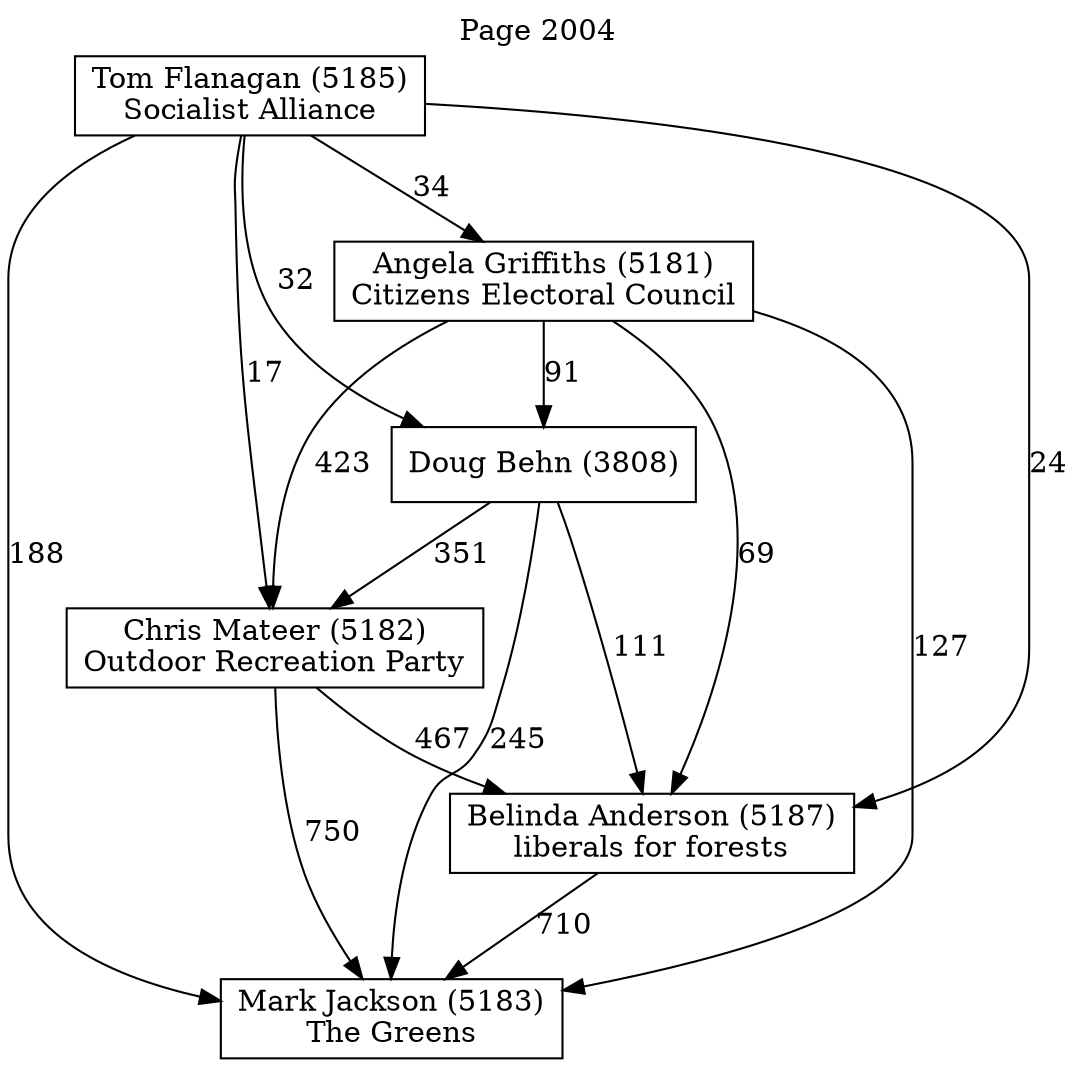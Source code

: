 // House preference flow
digraph "Mark Jackson (5183)_Page_2004" {
	graph [label="Page 2004" labelloc=t mclimit=10]
	node [shape=box]
	"Mark Jackson (5183)" [label="Mark Jackson (5183)
The Greens"]
	"Belinda Anderson (5187)" [label="Belinda Anderson (5187)
liberals for forests"]
	"Chris Mateer (5182)" [label="Chris Mateer (5182)
Outdoor Recreation Party"]
	"Doug Behn (3808)" [label="Doug Behn (3808)
"]
	"Angela Griffiths (5181)" [label="Angela Griffiths (5181)
Citizens Electoral Council"]
	"Tom Flanagan (5185)" [label="Tom Flanagan (5185)
Socialist Alliance"]
	"Mark Jackson (5183)" [label="Mark Jackson (5183)
The Greens"]
	"Chris Mateer (5182)" [label="Chris Mateer (5182)
Outdoor Recreation Party"]
	"Doug Behn (3808)" [label="Doug Behn (3808)
"]
	"Angela Griffiths (5181)" [label="Angela Griffiths (5181)
Citizens Electoral Council"]
	"Tom Flanagan (5185)" [label="Tom Flanagan (5185)
Socialist Alliance"]
	"Mark Jackson (5183)" [label="Mark Jackson (5183)
The Greens"]
	"Doug Behn (3808)" [label="Doug Behn (3808)
"]
	"Angela Griffiths (5181)" [label="Angela Griffiths (5181)
Citizens Electoral Council"]
	"Tom Flanagan (5185)" [label="Tom Flanagan (5185)
Socialist Alliance"]
	"Mark Jackson (5183)" [label="Mark Jackson (5183)
The Greens"]
	"Angela Griffiths (5181)" [label="Angela Griffiths (5181)
Citizens Electoral Council"]
	"Tom Flanagan (5185)" [label="Tom Flanagan (5185)
Socialist Alliance"]
	"Mark Jackson (5183)" [label="Mark Jackson (5183)
The Greens"]
	"Tom Flanagan (5185)" [label="Tom Flanagan (5185)
Socialist Alliance"]
	"Tom Flanagan (5185)" [label="Tom Flanagan (5185)
Socialist Alliance"]
	"Angela Griffiths (5181)" [label="Angela Griffiths (5181)
Citizens Electoral Council"]
	"Tom Flanagan (5185)" [label="Tom Flanagan (5185)
Socialist Alliance"]
	"Tom Flanagan (5185)" [label="Tom Flanagan (5185)
Socialist Alliance"]
	"Doug Behn (3808)" [label="Doug Behn (3808)
"]
	"Angela Griffiths (5181)" [label="Angela Griffiths (5181)
Citizens Electoral Council"]
	"Tom Flanagan (5185)" [label="Tom Flanagan (5185)
Socialist Alliance"]
	"Doug Behn (3808)" [label="Doug Behn (3808)
"]
	"Tom Flanagan (5185)" [label="Tom Flanagan (5185)
Socialist Alliance"]
	"Tom Flanagan (5185)" [label="Tom Flanagan (5185)
Socialist Alliance"]
	"Angela Griffiths (5181)" [label="Angela Griffiths (5181)
Citizens Electoral Council"]
	"Tom Flanagan (5185)" [label="Tom Flanagan (5185)
Socialist Alliance"]
	"Tom Flanagan (5185)" [label="Tom Flanagan (5185)
Socialist Alliance"]
	"Chris Mateer (5182)" [label="Chris Mateer (5182)
Outdoor Recreation Party"]
	"Doug Behn (3808)" [label="Doug Behn (3808)
"]
	"Angela Griffiths (5181)" [label="Angela Griffiths (5181)
Citizens Electoral Council"]
	"Tom Flanagan (5185)" [label="Tom Flanagan (5185)
Socialist Alliance"]
	"Chris Mateer (5182)" [label="Chris Mateer (5182)
Outdoor Recreation Party"]
	"Angela Griffiths (5181)" [label="Angela Griffiths (5181)
Citizens Electoral Council"]
	"Tom Flanagan (5185)" [label="Tom Flanagan (5185)
Socialist Alliance"]
	"Chris Mateer (5182)" [label="Chris Mateer (5182)
Outdoor Recreation Party"]
	"Tom Flanagan (5185)" [label="Tom Flanagan (5185)
Socialist Alliance"]
	"Tom Flanagan (5185)" [label="Tom Flanagan (5185)
Socialist Alliance"]
	"Angela Griffiths (5181)" [label="Angela Griffiths (5181)
Citizens Electoral Council"]
	"Tom Flanagan (5185)" [label="Tom Flanagan (5185)
Socialist Alliance"]
	"Tom Flanagan (5185)" [label="Tom Flanagan (5185)
Socialist Alliance"]
	"Doug Behn (3808)" [label="Doug Behn (3808)
"]
	"Angela Griffiths (5181)" [label="Angela Griffiths (5181)
Citizens Electoral Council"]
	"Tom Flanagan (5185)" [label="Tom Flanagan (5185)
Socialist Alliance"]
	"Doug Behn (3808)" [label="Doug Behn (3808)
"]
	"Tom Flanagan (5185)" [label="Tom Flanagan (5185)
Socialist Alliance"]
	"Tom Flanagan (5185)" [label="Tom Flanagan (5185)
Socialist Alliance"]
	"Angela Griffiths (5181)" [label="Angela Griffiths (5181)
Citizens Electoral Council"]
	"Tom Flanagan (5185)" [label="Tom Flanagan (5185)
Socialist Alliance"]
	"Tom Flanagan (5185)" [label="Tom Flanagan (5185)
Socialist Alliance"]
	"Belinda Anderson (5187)" [label="Belinda Anderson (5187)
liberals for forests"]
	"Chris Mateer (5182)" [label="Chris Mateer (5182)
Outdoor Recreation Party"]
	"Doug Behn (3808)" [label="Doug Behn (3808)
"]
	"Angela Griffiths (5181)" [label="Angela Griffiths (5181)
Citizens Electoral Council"]
	"Tom Flanagan (5185)" [label="Tom Flanagan (5185)
Socialist Alliance"]
	"Belinda Anderson (5187)" [label="Belinda Anderson (5187)
liberals for forests"]
	"Doug Behn (3808)" [label="Doug Behn (3808)
"]
	"Angela Griffiths (5181)" [label="Angela Griffiths (5181)
Citizens Electoral Council"]
	"Tom Flanagan (5185)" [label="Tom Flanagan (5185)
Socialist Alliance"]
	"Belinda Anderson (5187)" [label="Belinda Anderson (5187)
liberals for forests"]
	"Angela Griffiths (5181)" [label="Angela Griffiths (5181)
Citizens Electoral Council"]
	"Tom Flanagan (5185)" [label="Tom Flanagan (5185)
Socialist Alliance"]
	"Belinda Anderson (5187)" [label="Belinda Anderson (5187)
liberals for forests"]
	"Tom Flanagan (5185)" [label="Tom Flanagan (5185)
Socialist Alliance"]
	"Tom Flanagan (5185)" [label="Tom Flanagan (5185)
Socialist Alliance"]
	"Angela Griffiths (5181)" [label="Angela Griffiths (5181)
Citizens Electoral Council"]
	"Tom Flanagan (5185)" [label="Tom Flanagan (5185)
Socialist Alliance"]
	"Tom Flanagan (5185)" [label="Tom Flanagan (5185)
Socialist Alliance"]
	"Doug Behn (3808)" [label="Doug Behn (3808)
"]
	"Angela Griffiths (5181)" [label="Angela Griffiths (5181)
Citizens Electoral Council"]
	"Tom Flanagan (5185)" [label="Tom Flanagan (5185)
Socialist Alliance"]
	"Doug Behn (3808)" [label="Doug Behn (3808)
"]
	"Tom Flanagan (5185)" [label="Tom Flanagan (5185)
Socialist Alliance"]
	"Tom Flanagan (5185)" [label="Tom Flanagan (5185)
Socialist Alliance"]
	"Angela Griffiths (5181)" [label="Angela Griffiths (5181)
Citizens Electoral Council"]
	"Tom Flanagan (5185)" [label="Tom Flanagan (5185)
Socialist Alliance"]
	"Tom Flanagan (5185)" [label="Tom Flanagan (5185)
Socialist Alliance"]
	"Chris Mateer (5182)" [label="Chris Mateer (5182)
Outdoor Recreation Party"]
	"Doug Behn (3808)" [label="Doug Behn (3808)
"]
	"Angela Griffiths (5181)" [label="Angela Griffiths (5181)
Citizens Electoral Council"]
	"Tom Flanagan (5185)" [label="Tom Flanagan (5185)
Socialist Alliance"]
	"Chris Mateer (5182)" [label="Chris Mateer (5182)
Outdoor Recreation Party"]
	"Angela Griffiths (5181)" [label="Angela Griffiths (5181)
Citizens Electoral Council"]
	"Tom Flanagan (5185)" [label="Tom Flanagan (5185)
Socialist Alliance"]
	"Chris Mateer (5182)" [label="Chris Mateer (5182)
Outdoor Recreation Party"]
	"Tom Flanagan (5185)" [label="Tom Flanagan (5185)
Socialist Alliance"]
	"Tom Flanagan (5185)" [label="Tom Flanagan (5185)
Socialist Alliance"]
	"Angela Griffiths (5181)" [label="Angela Griffiths (5181)
Citizens Electoral Council"]
	"Tom Flanagan (5185)" [label="Tom Flanagan (5185)
Socialist Alliance"]
	"Tom Flanagan (5185)" [label="Tom Flanagan (5185)
Socialist Alliance"]
	"Doug Behn (3808)" [label="Doug Behn (3808)
"]
	"Angela Griffiths (5181)" [label="Angela Griffiths (5181)
Citizens Electoral Council"]
	"Tom Flanagan (5185)" [label="Tom Flanagan (5185)
Socialist Alliance"]
	"Doug Behn (3808)" [label="Doug Behn (3808)
"]
	"Tom Flanagan (5185)" [label="Tom Flanagan (5185)
Socialist Alliance"]
	"Tom Flanagan (5185)" [label="Tom Flanagan (5185)
Socialist Alliance"]
	"Angela Griffiths (5181)" [label="Angela Griffiths (5181)
Citizens Electoral Council"]
	"Tom Flanagan (5185)" [label="Tom Flanagan (5185)
Socialist Alliance"]
	"Tom Flanagan (5185)" [label="Tom Flanagan (5185)
Socialist Alliance"]
	"Belinda Anderson (5187)" -> "Mark Jackson (5183)" [label=710]
	"Chris Mateer (5182)" -> "Belinda Anderson (5187)" [label=467]
	"Doug Behn (3808)" -> "Chris Mateer (5182)" [label=351]
	"Angela Griffiths (5181)" -> "Doug Behn (3808)" [label=91]
	"Tom Flanagan (5185)" -> "Angela Griffiths (5181)" [label=34]
	"Chris Mateer (5182)" -> "Mark Jackson (5183)" [label=750]
	"Doug Behn (3808)" -> "Mark Jackson (5183)" [label=245]
	"Angela Griffiths (5181)" -> "Mark Jackson (5183)" [label=127]
	"Tom Flanagan (5185)" -> "Mark Jackson (5183)" [label=188]
	"Tom Flanagan (5185)" -> "Doug Behn (3808)" [label=32]
	"Angela Griffiths (5181)" -> "Chris Mateer (5182)" [label=423]
	"Tom Flanagan (5185)" -> "Chris Mateer (5182)" [label=17]
	"Doug Behn (3808)" -> "Belinda Anderson (5187)" [label=111]
	"Angela Griffiths (5181)" -> "Belinda Anderson (5187)" [label=69]
	"Tom Flanagan (5185)" -> "Belinda Anderson (5187)" [label=24]
}
